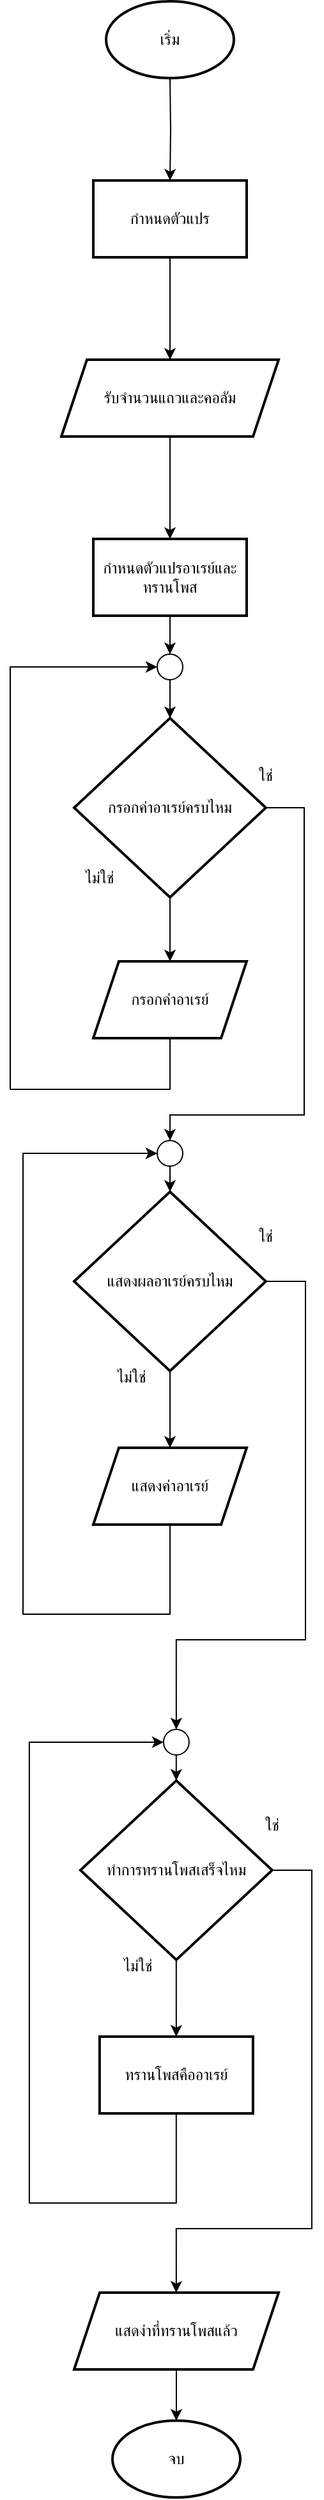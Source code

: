 <mxfile version="25.0.3">
  <diagram name="Page-1" id="CSryuled7kxCBW0epYhK">
    <mxGraphModel dx="551" dy="291" grid="1" gridSize="10" guides="1" tooltips="1" connect="1" arrows="1" fold="1" page="1" pageScale="1" pageWidth="850" pageHeight="1100" math="0" shadow="0">
      <root>
        <mxCell id="0" />
        <mxCell id="1" parent="0" />
        <mxCell id="ZyHK7XB1duiZH82V9LKm-1" value="เริ่ม" style="strokeWidth=2;html=1;shape=mxgraph.flowchart.start_1;whiteSpace=wrap;" vertex="1" parent="1">
          <mxGeometry x="375" y="50" width="100" height="60" as="geometry" />
        </mxCell>
        <mxCell id="ZyHK7XB1duiZH82V9LKm-2" value="" style="edgeStyle=orthogonalEdgeStyle;rounded=0;orthogonalLoop=1;jettySize=auto;html=1;" edge="1" parent="1" target="ZyHK7XB1duiZH82V9LKm-4">
          <mxGeometry relative="1" as="geometry">
            <mxPoint x="425" y="110" as="sourcePoint" />
          </mxGeometry>
        </mxCell>
        <mxCell id="ZyHK7XB1duiZH82V9LKm-3" value="" style="edgeStyle=orthogonalEdgeStyle;rounded=0;orthogonalLoop=1;jettySize=auto;html=1;" edge="1" parent="1" source="ZyHK7XB1duiZH82V9LKm-4" target="ZyHK7XB1duiZH82V9LKm-6">
          <mxGeometry relative="1" as="geometry" />
        </mxCell>
        <mxCell id="ZyHK7XB1duiZH82V9LKm-4" value="กำหนดตัวแปร" style="whiteSpace=wrap;html=1;strokeWidth=2;" vertex="1" parent="1">
          <mxGeometry x="365" y="190" width="120" height="60" as="geometry" />
        </mxCell>
        <mxCell id="ZyHK7XB1duiZH82V9LKm-5" value="" style="edgeStyle=orthogonalEdgeStyle;rounded=0;orthogonalLoop=1;jettySize=auto;html=1;" edge="1" parent="1" source="ZyHK7XB1duiZH82V9LKm-6" target="ZyHK7XB1duiZH82V9LKm-7">
          <mxGeometry relative="1" as="geometry" />
        </mxCell>
        <mxCell id="ZyHK7XB1duiZH82V9LKm-6" value="รับจำนวนแถวและคอลัม" style="shape=parallelogram;perimeter=parallelogramPerimeter;whiteSpace=wrap;html=1;fixedSize=1;strokeWidth=2;" vertex="1" parent="1">
          <mxGeometry x="340" y="330" width="170" height="60" as="geometry" />
        </mxCell>
        <mxCell id="ZyHK7XB1duiZH82V9LKm-17" value="" style="edgeStyle=orthogonalEdgeStyle;rounded=0;orthogonalLoop=1;jettySize=auto;html=1;" edge="1" parent="1" source="ZyHK7XB1duiZH82V9LKm-7" target="ZyHK7XB1duiZH82V9LKm-15">
          <mxGeometry relative="1" as="geometry" />
        </mxCell>
        <mxCell id="ZyHK7XB1duiZH82V9LKm-7" value="กำหนดตัวแปรอาเรย์และทรานโพส" style="whiteSpace=wrap;html=1;strokeWidth=2;" vertex="1" parent="1">
          <mxGeometry x="365" y="470" width="120" height="60" as="geometry" />
        </mxCell>
        <mxCell id="ZyHK7XB1duiZH82V9LKm-8" value="" style="edgeStyle=orthogonalEdgeStyle;rounded=0;orthogonalLoop=1;jettySize=auto;html=1;" edge="1" parent="1" source="ZyHK7XB1duiZH82V9LKm-15" target="ZyHK7XB1duiZH82V9LKm-11">
          <mxGeometry relative="1" as="geometry" />
        </mxCell>
        <mxCell id="ZyHK7XB1duiZH82V9LKm-9" style="edgeStyle=orthogonalEdgeStyle;rounded=0;orthogonalLoop=1;jettySize=auto;html=1;entryX=0;entryY=0.5;entryDx=0;entryDy=0;entryPerimeter=0;exitX=0.5;exitY=1;exitDx=0;exitDy=0;" edge="1" parent="1" source="ZyHK7XB1duiZH82V9LKm-16" target="ZyHK7XB1duiZH82V9LKm-15">
          <mxGeometry relative="1" as="geometry">
            <mxPoint x="415" y="560" as="targetPoint" />
            <mxPoint x="430" y="946.828" as="sourcePoint" />
            <Array as="points">
              <mxPoint x="425" y="900" />
              <mxPoint x="300" y="900" />
              <mxPoint x="300" y="570" />
            </Array>
          </mxGeometry>
        </mxCell>
        <mxCell id="ZyHK7XB1duiZH82V9LKm-10" value="" style="edgeStyle=orthogonalEdgeStyle;rounded=0;orthogonalLoop=1;jettySize=auto;html=1;" edge="1" parent="1" source="ZyHK7XB1duiZH82V9LKm-11" target="ZyHK7XB1duiZH82V9LKm-16">
          <mxGeometry relative="1" as="geometry" />
        </mxCell>
        <mxCell id="ZyHK7XB1duiZH82V9LKm-18" style="edgeStyle=orthogonalEdgeStyle;rounded=0;orthogonalLoop=1;jettySize=auto;html=1;" edge="1" parent="1" source="ZyHK7XB1duiZH82V9LKm-11">
          <mxGeometry relative="1" as="geometry">
            <mxPoint x="425" y="980" as="targetPoint" />
            <Array as="points">
              <mxPoint x="530" y="680" />
              <mxPoint x="530" y="920" />
              <mxPoint x="425" y="920" />
            </Array>
          </mxGeometry>
        </mxCell>
        <mxCell id="ZyHK7XB1duiZH82V9LKm-11" value="กรอกค่าอาเรย์ครบไหม" style="rhombus;whiteSpace=wrap;html=1;strokeWidth=2;" vertex="1" parent="1">
          <mxGeometry x="350" y="610" width="150" height="140" as="geometry" />
        </mxCell>
        <mxCell id="ZyHK7XB1duiZH82V9LKm-12" value="ไม่ใช่" style="text;html=1;align=center;verticalAlign=middle;whiteSpace=wrap;rounded=0;" vertex="1" parent="1">
          <mxGeometry x="340" y="720" width="60" height="30" as="geometry" />
        </mxCell>
        <mxCell id="ZyHK7XB1duiZH82V9LKm-13" value="ใช่" style="text;html=1;align=center;verticalAlign=middle;whiteSpace=wrap;rounded=0;" vertex="1" parent="1">
          <mxGeometry x="470" y="640" width="60" height="30" as="geometry" />
        </mxCell>
        <mxCell id="ZyHK7XB1duiZH82V9LKm-15" value="" style="verticalLabelPosition=bottom;verticalAlign=top;html=1;shape=mxgraph.flowchart.on-page_reference;" vertex="1" parent="1">
          <mxGeometry x="415" y="560" width="20" height="20" as="geometry" />
        </mxCell>
        <mxCell id="ZyHK7XB1duiZH82V9LKm-16" value="กรอกค่าอาเรย์" style="shape=parallelogram;perimeter=parallelogramPerimeter;whiteSpace=wrap;html=1;fixedSize=1;strokeWidth=2;" vertex="1" parent="1">
          <mxGeometry x="365" y="800" width="120" height="60" as="geometry" />
        </mxCell>
        <mxCell id="ZyHK7XB1duiZH82V9LKm-20" style="edgeStyle=orthogonalEdgeStyle;rounded=0;orthogonalLoop=1;jettySize=auto;html=1;" edge="1" parent="1" source="ZyHK7XB1duiZH82V9LKm-19">
          <mxGeometry relative="1" as="geometry">
            <mxPoint x="425" y="1180" as="targetPoint" />
          </mxGeometry>
        </mxCell>
        <mxCell id="ZyHK7XB1duiZH82V9LKm-27" style="edgeStyle=orthogonalEdgeStyle;rounded=0;orthogonalLoop=1;jettySize=auto;html=1;entryX=0.5;entryY=0;entryDx=0;entryDy=0;entryPerimeter=0;" edge="1" parent="1" source="ZyHK7XB1duiZH82V9LKm-19" target="ZyHK7XB1duiZH82V9LKm-36">
          <mxGeometry relative="1" as="geometry">
            <mxPoint x="425" y="1380" as="targetPoint" />
            <Array as="points">
              <mxPoint x="531" y="1050" />
              <mxPoint x="531" y="1330" />
              <mxPoint x="430" y="1330" />
            </Array>
          </mxGeometry>
        </mxCell>
        <mxCell id="ZyHK7XB1duiZH82V9LKm-19" value="แสดงผลอาเรย์ครบไหม" style="rhombus;whiteSpace=wrap;html=1;strokeWidth=2;" vertex="1" parent="1">
          <mxGeometry x="350" y="980" width="150" height="140" as="geometry" />
        </mxCell>
        <mxCell id="ZyHK7XB1duiZH82V9LKm-21" value="ไม่ใช่" style="text;html=1;align=center;verticalAlign=middle;whiteSpace=wrap;rounded=0;" vertex="1" parent="1">
          <mxGeometry x="365" y="1110" width="60" height="30" as="geometry" />
        </mxCell>
        <mxCell id="ZyHK7XB1duiZH82V9LKm-22" value="ใช่" style="text;html=1;align=center;verticalAlign=middle;whiteSpace=wrap;rounded=0;" vertex="1" parent="1">
          <mxGeometry x="470" y="1000" width="60" height="30" as="geometry" />
        </mxCell>
        <mxCell id="ZyHK7XB1duiZH82V9LKm-24" style="edgeStyle=orthogonalEdgeStyle;rounded=0;orthogonalLoop=1;jettySize=auto;html=1;entryX=0;entryY=0.5;entryDx=0;entryDy=0;entryPerimeter=0;" edge="1" parent="1" source="ZyHK7XB1duiZH82V9LKm-23" target="ZyHK7XB1duiZH82V9LKm-25">
          <mxGeometry relative="1" as="geometry">
            <mxPoint x="400" y="950" as="targetPoint" />
            <Array as="points">
              <mxPoint x="425" y="1310" />
              <mxPoint x="310" y="1310" />
              <mxPoint x="310" y="950" />
            </Array>
          </mxGeometry>
        </mxCell>
        <mxCell id="ZyHK7XB1duiZH82V9LKm-23" value="แสดงค่าอาเรย์" style="shape=parallelogram;perimeter=parallelogramPerimeter;whiteSpace=wrap;html=1;fixedSize=1;strokeWidth=2;" vertex="1" parent="1">
          <mxGeometry x="365" y="1180" width="120" height="60" as="geometry" />
        </mxCell>
        <mxCell id="ZyHK7XB1duiZH82V9LKm-26" value="" style="edgeStyle=orthogonalEdgeStyle;rounded=0;orthogonalLoop=1;jettySize=auto;html=1;" edge="1" parent="1" source="ZyHK7XB1duiZH82V9LKm-25">
          <mxGeometry relative="1" as="geometry">
            <mxPoint x="425" y="940" as="targetPoint" />
          </mxGeometry>
        </mxCell>
        <mxCell id="ZyHK7XB1duiZH82V9LKm-25" value="" style="verticalLabelPosition=bottom;verticalAlign=top;html=1;shape=mxgraph.flowchart.on-page_reference;" vertex="1" parent="1">
          <mxGeometry x="415" y="940" width="20" height="20" as="geometry" />
        </mxCell>
        <mxCell id="ZyHK7XB1duiZH82V9LKm-28" style="edgeStyle=orthogonalEdgeStyle;rounded=0;orthogonalLoop=1;jettySize=auto;html=1;" edge="1" parent="1" source="ZyHK7XB1duiZH82V9LKm-30">
          <mxGeometry relative="1" as="geometry">
            <mxPoint x="429.94" y="1640" as="targetPoint" />
          </mxGeometry>
        </mxCell>
        <mxCell id="ZyHK7XB1duiZH82V9LKm-29" style="edgeStyle=orthogonalEdgeStyle;rounded=0;orthogonalLoop=1;jettySize=auto;html=1;" edge="1" parent="1" source="ZyHK7XB1duiZH82V9LKm-30">
          <mxGeometry relative="1" as="geometry">
            <mxPoint x="429.94" y="1840" as="targetPoint" />
            <Array as="points">
              <mxPoint x="535.94" y="1510" />
              <mxPoint x="535.94" y="1790" />
              <mxPoint x="429.94" y="1790" />
            </Array>
          </mxGeometry>
        </mxCell>
        <mxCell id="ZyHK7XB1duiZH82V9LKm-30" value="ทำการทรานโพสเสร็จไหม" style="rhombus;whiteSpace=wrap;html=1;strokeWidth=2;" vertex="1" parent="1">
          <mxGeometry x="354.94" y="1440" width="150" height="140" as="geometry" />
        </mxCell>
        <mxCell id="ZyHK7XB1duiZH82V9LKm-31" value="ไม่ใช่" style="text;html=1;align=center;verticalAlign=middle;whiteSpace=wrap;rounded=0;" vertex="1" parent="1">
          <mxGeometry x="369.94" y="1570" width="60" height="30" as="geometry" />
        </mxCell>
        <mxCell id="ZyHK7XB1duiZH82V9LKm-32" value="ใช่" style="text;html=1;align=center;verticalAlign=middle;whiteSpace=wrap;rounded=0;" vertex="1" parent="1">
          <mxGeometry x="474.94" y="1460" width="60" height="30" as="geometry" />
        </mxCell>
        <mxCell id="ZyHK7XB1duiZH82V9LKm-33" style="edgeStyle=orthogonalEdgeStyle;rounded=0;orthogonalLoop=1;jettySize=auto;html=1;entryX=0;entryY=0.5;entryDx=0;entryDy=0;entryPerimeter=0;" edge="1" parent="1" target="ZyHK7XB1duiZH82V9LKm-36">
          <mxGeometry relative="1" as="geometry">
            <mxPoint x="404.94" y="1410" as="targetPoint" />
            <Array as="points">
              <mxPoint x="429.94" y="1770" />
              <mxPoint x="314.94" y="1770" />
              <mxPoint x="314.94" y="1410" />
            </Array>
            <mxPoint x="429.905" y="1700" as="sourcePoint" />
          </mxGeometry>
        </mxCell>
        <mxCell id="ZyHK7XB1duiZH82V9LKm-37" value="" style="edgeStyle=orthogonalEdgeStyle;rounded=0;orthogonalLoop=1;jettySize=auto;html=1;" edge="1" parent="1" source="ZyHK7XB1duiZH82V9LKm-36" target="ZyHK7XB1duiZH82V9LKm-30">
          <mxGeometry relative="1" as="geometry" />
        </mxCell>
        <mxCell id="ZyHK7XB1duiZH82V9LKm-36" value="" style="verticalLabelPosition=bottom;verticalAlign=top;html=1;shape=mxgraph.flowchart.on-page_reference;" vertex="1" parent="1">
          <mxGeometry x="419.94" y="1400" width="20" height="20" as="geometry" />
        </mxCell>
        <mxCell id="ZyHK7XB1duiZH82V9LKm-38" value="ทรานโพสคืออาเรย์" style="whiteSpace=wrap;html=1;strokeWidth=2;" vertex="1" parent="1">
          <mxGeometry x="369.94" y="1640" width="120" height="60" as="geometry" />
        </mxCell>
        <mxCell id="ZyHK7XB1duiZH82V9LKm-41" value="" style="edgeStyle=orthogonalEdgeStyle;rounded=0;orthogonalLoop=1;jettySize=auto;html=1;" edge="1" parent="1" source="ZyHK7XB1duiZH82V9LKm-39" target="ZyHK7XB1duiZH82V9LKm-40">
          <mxGeometry relative="1" as="geometry" />
        </mxCell>
        <mxCell id="ZyHK7XB1duiZH82V9LKm-39" value="แสดง่าที่ทรานโพสแล้ว" style="shape=parallelogram;perimeter=parallelogramPerimeter;whiteSpace=wrap;html=1;fixedSize=1;strokeWidth=2;" vertex="1" parent="1">
          <mxGeometry x="350" y="1840" width="160" height="60" as="geometry" />
        </mxCell>
        <mxCell id="ZyHK7XB1duiZH82V9LKm-40" value="จบ" style="strokeWidth=2;html=1;shape=mxgraph.flowchart.start_1;whiteSpace=wrap;" vertex="1" parent="1">
          <mxGeometry x="380" y="1940" width="100" height="60" as="geometry" />
        </mxCell>
      </root>
    </mxGraphModel>
  </diagram>
</mxfile>
